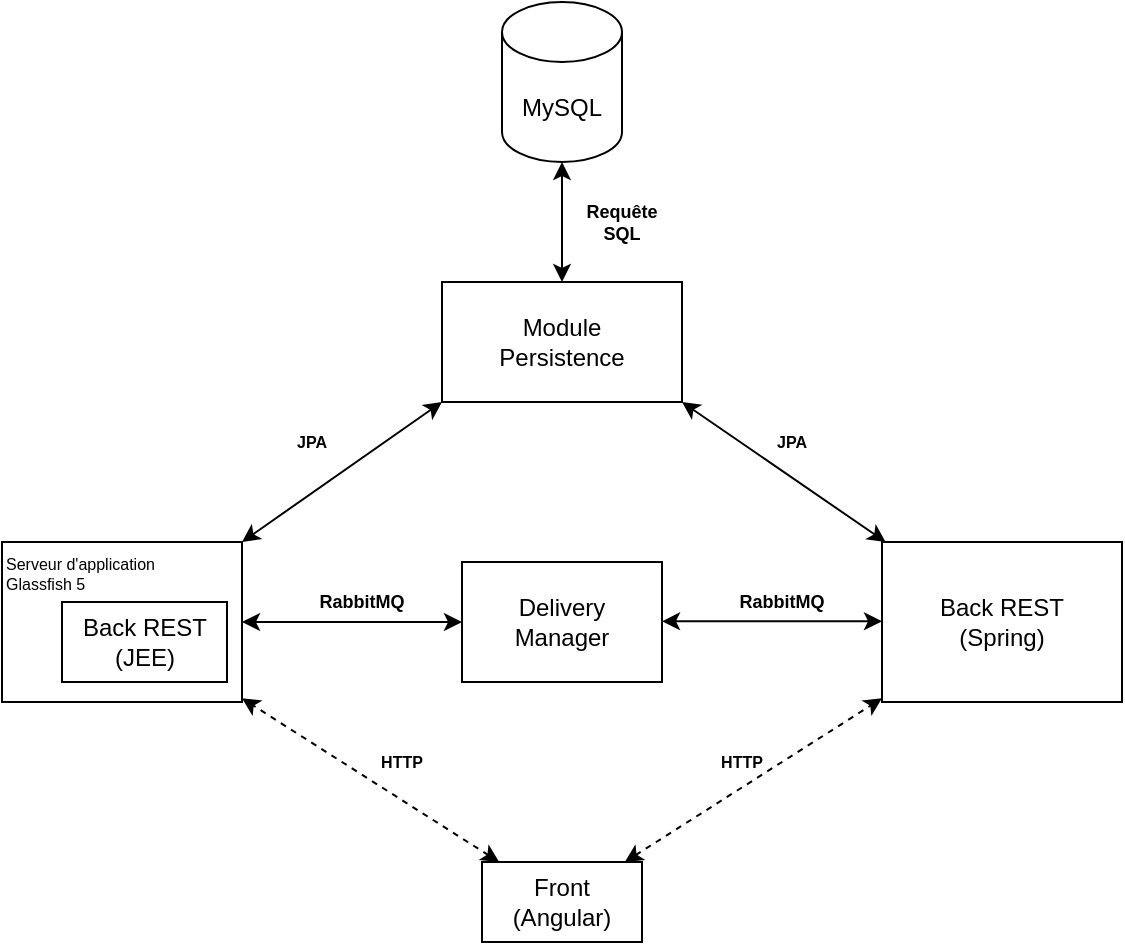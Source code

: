 <mxfile version="14.0.1" type="device"><diagram id="MZF2kBhDgcHdd-lpvesu" name="Page-1"><mxGraphModel dx="1296" dy="722" grid="1" gridSize="10" guides="1" tooltips="1" connect="1" arrows="1" fold="1" page="1" pageScale="1" pageWidth="827" pageHeight="1169" math="0" shadow="0"><root><mxCell id="0"/><mxCell id="1" parent="0"/><mxCell id="OJZ0wcXXTIQFD7C66bId-1" value="Front&lt;br&gt;(Angular)" style="rounded=0;whiteSpace=wrap;html=1;" parent="1" vertex="1"><mxGeometry x="360" y="470" width="80" height="40" as="geometry"/></mxCell><mxCell id="OJZ0wcXXTIQFD7C66bId-3" value="Back REST&lt;br&gt;(Spring)" style="rounded=0;whiteSpace=wrap;html=1;" parent="1" vertex="1"><mxGeometry x="560" y="310" width="120" height="80" as="geometry"/></mxCell><mxCell id="OJZ0wcXXTIQFD7C66bId-5" value="" style="endArrow=classic;html=1;startArrow=classic;startFill=1;dashed=1;" parent="1" source="OJZ0wcXXTIQFD7C66bId-1" target="OJZ0wcXXTIQFD7C66bId-3" edge="1"><mxGeometry width="50" height="50" relative="1" as="geometry"><mxPoint x="396.667" y="450.0" as="sourcePoint"/><mxPoint x="343.333" y="370.0" as="targetPoint"/></mxGeometry></mxCell><mxCell id="OJZ0wcXXTIQFD7C66bId-6" value="MySQL" style="shape=cylinder3;whiteSpace=wrap;html=1;boundedLbl=1;backgroundOutline=1;size=15;" parent="1" vertex="1"><mxGeometry x="370" y="40" width="60" height="80" as="geometry"/></mxCell><mxCell id="OJZ0wcXXTIQFD7C66bId-4" value="" style="endArrow=classic;html=1;startArrow=classic;startFill=1;dashed=1;" parent="1" source="OJZ0wcXXTIQFD7C66bId-1" target="OJZ0wcXXTIQFD7C66bId-9" edge="1"><mxGeometry width="50" height="50" relative="1" as="geometry"><mxPoint x="150" y="480" as="sourcePoint"/><mxPoint x="200" y="430" as="targetPoint"/></mxGeometry></mxCell><mxCell id="OJZ0wcXXTIQFD7C66bId-11" value="" style="group" parent="1" vertex="1" connectable="0"><mxGeometry x="190" y="300" width="130" height="80" as="geometry"/></mxCell><mxCell id="OJZ0wcXXTIQFD7C66bId-9" value="Serveur d'application&lt;br style=&quot;font-size: 8px;&quot;&gt;Glassfish 5" style="rounded=0;whiteSpace=wrap;html=1;fontSize=8;align=left;verticalAlign=top;" parent="OJZ0wcXXTIQFD7C66bId-11" vertex="1"><mxGeometry x="-70" y="10" width="120" height="80" as="geometry"/></mxCell><mxCell id="OJZ0wcXXTIQFD7C66bId-2" value="Back REST&lt;br&gt;(JEE)" style="rounded=0;whiteSpace=wrap;html=1;" parent="OJZ0wcXXTIQFD7C66bId-11" vertex="1"><mxGeometry x="-40" y="40" width="82.5" height="40" as="geometry"/></mxCell><mxCell id="378HC5gIGmf4ak2SQjXz-7" value="" style="endArrow=classic;startArrow=classic;html=1;entryX=0;entryY=0.5;entryDx=0;entryDy=0;" edge="1" parent="OJZ0wcXXTIQFD7C66bId-11" target="378HC5gIGmf4ak2SQjXz-6"><mxGeometry width="50" height="50" relative="1" as="geometry"><mxPoint x="50" y="50" as="sourcePoint"/><mxPoint x="100" as="targetPoint"/></mxGeometry></mxCell><mxCell id="378HC5gIGmf4ak2SQjXz-9" value="&lt;font style=&quot;font-size: 9px;&quot;&gt;RabbitMQ&lt;/font&gt;" style="text;html=1;strokeColor=none;fillColor=none;align=center;verticalAlign=middle;whiteSpace=wrap;rounded=0;fontSize=9;fontStyle=1" vertex="1" parent="OJZ0wcXXTIQFD7C66bId-11"><mxGeometry x="90" y="30" width="40" height="20" as="geometry"/></mxCell><mxCell id="OJZ0wcXXTIQFD7C66bId-15" value="JPA" style="text;html=1;strokeColor=none;fillColor=none;align=center;verticalAlign=middle;whiteSpace=wrap;rounded=0;fontSize=8;fontStyle=1" parent="1" vertex="1"><mxGeometry x="260" y="250" width="30" height="20" as="geometry"/></mxCell><mxCell id="OJZ0wcXXTIQFD7C66bId-17" value="HTTP" style="text;html=1;strokeColor=none;fillColor=none;align=center;verticalAlign=middle;whiteSpace=wrap;rounded=0;fontSize=8;fontStyle=1" parent="1" vertex="1"><mxGeometry x="300" y="410" width="40" height="20" as="geometry"/></mxCell><mxCell id="OJZ0wcXXTIQFD7C66bId-18" value="HTTP" style="text;html=1;strokeColor=none;fillColor=none;align=center;verticalAlign=middle;whiteSpace=wrap;rounded=0;fontSize=8;fontStyle=1" parent="1" vertex="1"><mxGeometry x="470" y="410" width="40" height="20" as="geometry"/></mxCell><mxCell id="OJZ0wcXXTIQFD7C66bId-24" value="" style="endArrow=classic;html=1;startArrow=classic;startFill=1;exitX=1;exitY=1;exitDx=0;exitDy=0;" parent="1" source="378HC5gIGmf4ak2SQjXz-3" target="OJZ0wcXXTIQFD7C66bId-3" edge="1"><mxGeometry width="50" height="50" relative="1" as="geometry"><mxPoint x="520" y="210" as="sourcePoint"/><mxPoint x="410" y="250" as="targetPoint"/></mxGeometry></mxCell><mxCell id="OJZ0wcXXTIQFD7C66bId-25" value="" style="endArrow=classic;html=1;startArrow=classic;startFill=1;entryX=1;entryY=0;entryDx=0;entryDy=0;exitX=0;exitY=1;exitDx=0;exitDy=0;" parent="1" source="378HC5gIGmf4ak2SQjXz-3" target="OJZ0wcXXTIQFD7C66bId-9" edge="1"><mxGeometry width="50" height="50" relative="1" as="geometry"><mxPoint x="330" y="210" as="sourcePoint"/><mxPoint x="470" y="370" as="targetPoint"/></mxGeometry></mxCell><mxCell id="378HC5gIGmf4ak2SQjXz-3" value="Module&lt;br&gt;Persistence" style="rounded=0;whiteSpace=wrap;html=1;" vertex="1" parent="1"><mxGeometry x="340" y="180" width="120" height="60" as="geometry"/></mxCell><mxCell id="378HC5gIGmf4ak2SQjXz-4" value="JPA" style="text;html=1;strokeColor=none;fillColor=none;align=center;verticalAlign=middle;whiteSpace=wrap;rounded=0;fontSize=8;fontStyle=1" vertex="1" parent="1"><mxGeometry x="500" y="250" width="30" height="20" as="geometry"/></mxCell><mxCell id="378HC5gIGmf4ak2SQjXz-5" value="" style="endArrow=classic;startArrow=classic;html=1;entryX=0.5;entryY=1;entryDx=0;entryDy=0;entryPerimeter=0;" edge="1" parent="1" target="OJZ0wcXXTIQFD7C66bId-6"><mxGeometry width="50" height="50" relative="1" as="geometry"><mxPoint x="400" y="180" as="sourcePoint"/><mxPoint x="450" y="130" as="targetPoint"/></mxGeometry></mxCell><mxCell id="378HC5gIGmf4ak2SQjXz-6" value="Delivery&lt;br&gt;Manager" style="rounded=0;whiteSpace=wrap;html=1;" vertex="1" parent="1"><mxGeometry x="350" y="320" width="100" height="60" as="geometry"/></mxCell><mxCell id="378HC5gIGmf4ak2SQjXz-8" value="" style="endArrow=classic;startArrow=classic;html=1;entryX=0;entryY=0.5;entryDx=0;entryDy=0;" edge="1" parent="1"><mxGeometry width="50" height="50" relative="1" as="geometry"><mxPoint x="450" y="349.66" as="sourcePoint"/><mxPoint x="560" y="349.66" as="targetPoint"/></mxGeometry></mxCell><mxCell id="378HC5gIGmf4ak2SQjXz-10" value="&lt;font style=&quot;font-size: 9px;&quot;&gt;RabbitMQ&lt;/font&gt;" style="text;html=1;strokeColor=none;fillColor=none;align=center;verticalAlign=middle;whiteSpace=wrap;rounded=0;fontSize=9;fontStyle=1" vertex="1" parent="1"><mxGeometry x="490" y="330" width="40" height="20" as="geometry"/></mxCell><mxCell id="378HC5gIGmf4ak2SQjXz-11" value="&lt;b&gt;Requête&lt;br&gt;SQL&lt;/b&gt;" style="text;html=1;strokeColor=none;fillColor=none;align=center;verticalAlign=middle;whiteSpace=wrap;rounded=0;fontSize=9;" vertex="1" parent="1"><mxGeometry x="410" y="140" width="40" height="20" as="geometry"/></mxCell></root></mxGraphModel></diagram></mxfile>